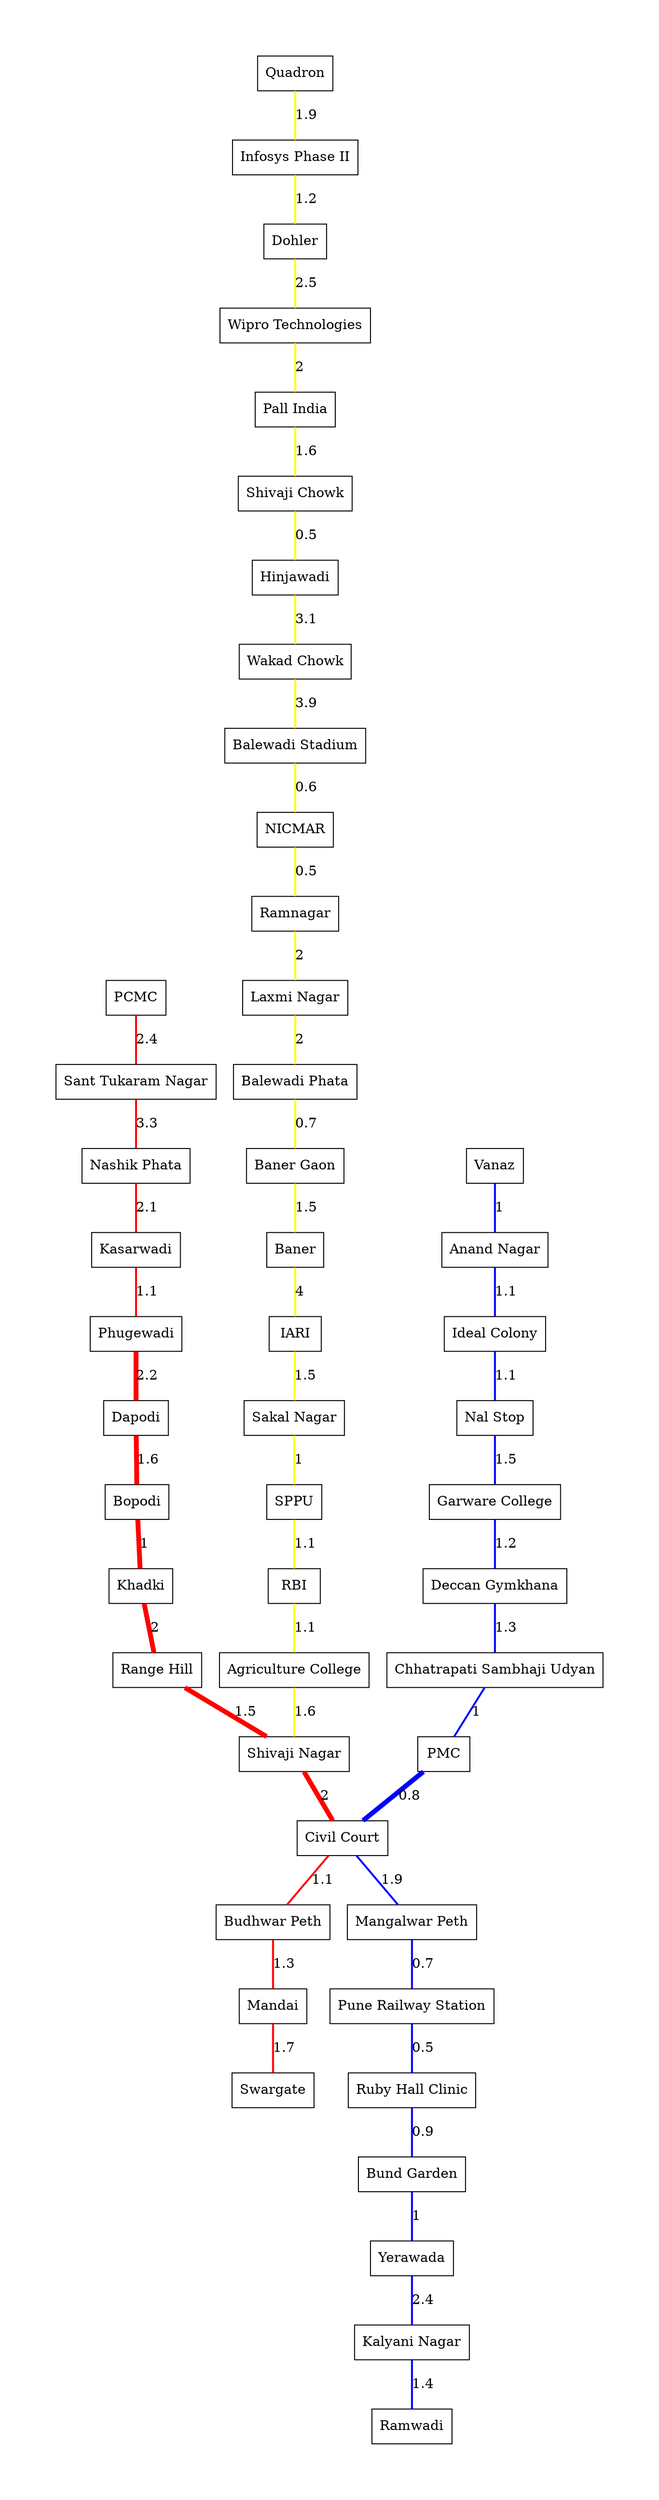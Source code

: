 graph G {
node [shape=rect,dpi=600] margin=0.75

//red
"PCMC" -- "Sant Tukaram Nagar" [label="2.4",color=red ,penwidth="2"];
"Sant Tukaram Nagar" -- "Nashik Phata" [label="3.3",color=red ,penwidth="2"];
"Nashik Phata" -- "Kasarwadi" [label="2.1",color=red ,penwidth="2"];
"Kasarwadi" -- "Phugewadi" [label="1.1",color=red ,penwidth="2"];
"Phugewadi" -- "Dapodi" [label="2.2",color=red ,penwidth="5"];
"Dapodi" -- "Bopodi" [label="1.6",color=red ,penwidth="5"];
"Bopodi" -- "Khadki" [label="1",color=red ,penwidth="5"];
"Khadki" -- "Range Hill" [label="2",color=red ,penwidth="5"];
"Range Hill" -- "Shivaji Nagar" [label="1.5",color=red ,penwidth="5"];
"Shivaji Nagar" -- "Civil Court" [label="2",color=red ,penwidth="5"];
"Civil Court" -- "Budhwar Peth" [label="1.1",color=red ,penwidth="2"];
"Budhwar Peth" -- "Mandai" [label="1.3",color=red ,penwidth="2"];
"Mandai" -- "Swargate" [label="1.7",color=red ,penwidth="2"];

//blue
"Vanaz" -- "Anand Nagar" [label="1",color=blue ,penwidth="2"];
"Anand Nagar" -- "Ideal Colony" [label="1.1",color=blue ,penwidth="2"];
"Ideal Colony" -- "Nal Stop" [label="1.1",color=blue ,penwidth="2"];
"Nal Stop" -- "Garware College" [label="1.5",color=blue ,penwidth="2"];
"Garware College" -- "Deccan Gymkhana" [label="1.2",color=blue ,penwidth="2"];
"Deccan Gymkhana" -- "Chhatrapati Sambhaji Udyan" [label="1.3",color=blue ,penwidth="2"];
"Chhatrapati Sambhaji Udyan" -- "PMC" [label="1",color=blue ,penwidth="2"];
"PMC" -- "Civil Court" [label="0.8",color=blue ,penwidth="5"];
"Civil Court" -- "Mangalwar Peth" [label="1.9",color=blue ,penwidth="2"];
"Mangalwar Peth" -- "Pune Railway Station" [label="0.7",color=blue ,penwidth="2"];
"Pune Railway Station" -- "Ruby Hall Clinic" [label="0.5",color=blue ,penwidth="2"];
"Ruby Hall Clinic" -- "Bund Garden" [label="0.9",color=blue ,penwidth="2"];
"Bund Garden" -- "Yerawada" [label="1",color=blue ,penwidth="2"];
"Yerawada" -- "Kalyani Nagar" [label="2.4",color=blue ,penwidth="2"];
"Kalyani Nagar" -- "Ramwadi" [label="1.4",color=blue ,penwidth="2"];

//yellow
"Quadron" -- "Infosys Phase II" [label="1.9",color=yellow ,penwidth="2"];
"Infosys Phase II" -- "Dohler" [label="1.2",color=yellow ,penwidth="2"];
"Dohler" -- "Wipro Technologies" [label="2.5",color=yellow ,penwidth="2"];
"Wipro Technologies" -- "Pall India" [label="2",color=yellow ,penwidth="2"];
"Pall India" -- "Shivaji Chowk" [label="1.6",color=yellow ,penwidth="2"];
"Shivaji Chowk" -- "Hinjawadi" [label="0.5",color=yellow ,penwidth="2"];
"Hinjawadi" -- "Wakad Chowk" [label="3.1",color=yellow ,penwidth="2"];
"Wakad Chowk" -- "Balewadi Stadium" [label="3.9",color=yellow ,penwidth="2"];
"Balewadi Stadium" -- "NICMAR" [label="0.6",color=yellow ,penwidth="2"];
"NICMAR" -- "Ramnagar" [label="0.5",color=yellow ,penwidth="2"];
"Ramnagar" -- "Laxmi Nagar" [label="2",color=yellow ,penwidth="2"];
"Laxmi Nagar" -- "Balewadi Phata" [label="2",color=yellow ,penwidth="2"];
"Balewadi Phata" -- "Baner Gaon" [label="0.7",color=yellow ,penwidth="2"];
"Baner Gaon" -- "Baner" [label="1.5",color=yellow ,penwidth="2"];
"Baner" -- "IARI" [label="4",color=yellow ,penwidth="2"];
"IARI" -- "Sakal Nagar" [label="1.5",color=yellow ,penwidth="2"];
"Sakal Nagar" -- "SPPU" [label="1",color=yellow ,penwidth="2"];
"SPPU" -- "RBI" [label="1.1",color=yellow ,penwidth="2"];
"RBI" -- "Agriculture College" [label="1.1",color=yellow ,penwidth="2"];
"Agriculture College" -- "Shivaji Nagar" [label="1.6",color=yellow ,penwidth="2"];
}